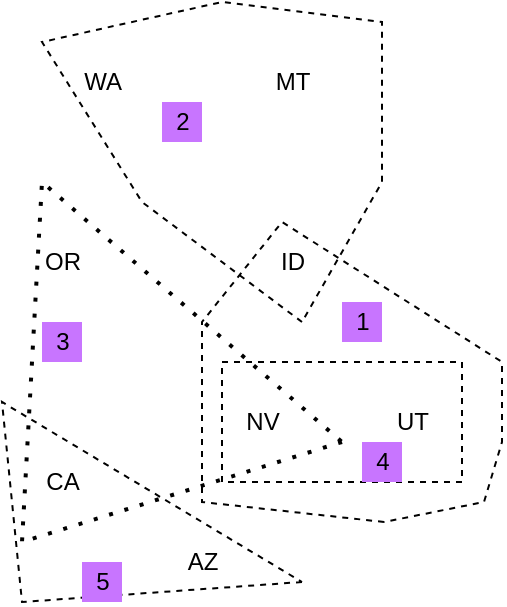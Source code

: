 <mxfile version="15.8.7" type="device"><diagram id="yLHmAhdpK5lLhmMuQ_K6" name="Page-1"><mxGraphModel dx="1106" dy="791" grid="1" gridSize="10" guides="1" tooltips="1" connect="1" arrows="1" fold="1" page="1" pageScale="1" pageWidth="827" pageHeight="1169" math="0" shadow="0"><root><mxCell id="0"/><mxCell id="1" parent="0"/><mxCell id="0A-wuFmbF-8uvqwkhzea-1" value="WA" style="text;html=1;align=center;verticalAlign=middle;resizable=0;points=[];autosize=1;strokeColor=none;fillColor=none;" parent="1" vertex="1"><mxGeometry x="165" y="110" width="30" height="20" as="geometry"/></mxCell><mxCell id="0A-wuFmbF-8uvqwkhzea-2" value="MT" style="text;html=1;align=center;verticalAlign=middle;resizable=0;points=[];autosize=1;strokeColor=none;fillColor=none;" parent="1" vertex="1"><mxGeometry x="260" y="110" width="30" height="20" as="geometry"/></mxCell><mxCell id="0A-wuFmbF-8uvqwkhzea-3" value="ID" style="text;html=1;align=center;verticalAlign=middle;resizable=0;points=[];autosize=1;strokeColor=none;fillColor=none;" parent="1" vertex="1"><mxGeometry x="260" y="200" width="30" height="20" as="geometry"/></mxCell><mxCell id="0A-wuFmbF-8uvqwkhzea-4" value="NV" style="text;html=1;align=center;verticalAlign=middle;resizable=0;points=[];autosize=1;strokeColor=none;fillColor=none;" parent="1" vertex="1"><mxGeometry x="245" y="280" width="30" height="20" as="geometry"/></mxCell><mxCell id="0A-wuFmbF-8uvqwkhzea-5" value="UT" style="text;html=1;align=center;verticalAlign=middle;resizable=0;points=[];autosize=1;strokeColor=none;fillColor=none;" parent="1" vertex="1"><mxGeometry x="320" y="280" width="30" height="20" as="geometry"/></mxCell><mxCell id="0A-wuFmbF-8uvqwkhzea-6" value="OR" style="text;html=1;align=center;verticalAlign=middle;resizable=0;points=[];autosize=1;strokeColor=none;fillColor=none;" parent="1" vertex="1"><mxGeometry x="145" y="200" width="30" height="20" as="geometry"/></mxCell><mxCell id="0A-wuFmbF-8uvqwkhzea-7" value="CA" style="text;html=1;align=center;verticalAlign=middle;resizable=0;points=[];autosize=1;strokeColor=none;fillColor=none;" parent="1" vertex="1"><mxGeometry x="145" y="310" width="30" height="20" as="geometry"/></mxCell><mxCell id="0A-wuFmbF-8uvqwkhzea-8" value="AZ" style="text;html=1;align=center;verticalAlign=middle;resizable=0;points=[];autosize=1;strokeColor=none;fillColor=none;" parent="1" vertex="1"><mxGeometry x="215" y="350" width="30" height="20" as="geometry"/></mxCell><mxCell id="0A-wuFmbF-8uvqwkhzea-12" value="" style="endArrow=none;html=1;rounded=0;dashed=1;" parent="1" edge="1"><mxGeometry width="50" height="50" relative="1" as="geometry"><mxPoint x="280" y="240" as="sourcePoint"/><mxPoint x="280" y="240" as="targetPoint"/><Array as="points"><mxPoint x="200" y="180"/><mxPoint x="150" y="100"/><mxPoint x="240" y="80"/><mxPoint x="320" y="90"/><mxPoint x="320" y="170"/></Array></mxGeometry></mxCell><mxCell id="0A-wuFmbF-8uvqwkhzea-14" value="" style="endArrow=none;html=1;rounded=0;dashed=1;" parent="1" edge="1"><mxGeometry width="50" height="50" relative="1" as="geometry"><mxPoint x="240" y="320" as="sourcePoint"/><mxPoint x="240" y="320" as="targetPoint"/><Array as="points"><mxPoint x="240" y="260"/><mxPoint x="290" y="260"/><mxPoint x="360" y="260"/><mxPoint x="360" y="320"/></Array></mxGeometry></mxCell><mxCell id="0A-wuFmbF-8uvqwkhzea-15" value="" style="endArrow=none;dashed=1;html=1;rounded=0;" parent="1" edge="1"><mxGeometry width="50" height="50" relative="1" as="geometry"><mxPoint x="321" y="340" as="sourcePoint"/><mxPoint x="321" y="340" as="targetPoint"/><Array as="points"><mxPoint x="230" y="330"/><mxPoint x="230" y="240"/><mxPoint x="270" y="190"/><mxPoint x="380" y="260"/><mxPoint x="380" y="300"/><mxPoint x="371" y="330"/></Array></mxGeometry></mxCell><mxCell id="0A-wuFmbF-8uvqwkhzea-17" value="" style="endArrow=none;dashed=1;html=1;dashPattern=1 3;strokeWidth=2;rounded=0;" parent="1" edge="1"><mxGeometry width="50" height="50" relative="1" as="geometry"><mxPoint x="300" y="300" as="sourcePoint"/><mxPoint x="300" y="300" as="targetPoint"/><Array as="points"><mxPoint x="140" y="350"/><mxPoint x="150" y="170"/></Array></mxGeometry></mxCell><mxCell id="0A-wuFmbF-8uvqwkhzea-18" value="" style="endArrow=none;dashed=1;html=1;rounded=0;" parent="1" edge="1"><mxGeometry width="50" height="50" relative="1" as="geometry"><mxPoint x="280" y="370" as="sourcePoint"/><mxPoint x="280" y="370" as="targetPoint"/><Array as="points"><mxPoint x="140" y="380"/><mxPoint x="130" y="280"/></Array></mxGeometry></mxCell><mxCell id="4Kw1VvctavFyHs_WERS6-1" value="1" style="text;html=1;align=center;verticalAlign=middle;resizable=0;points=[];autosize=1;strokeColor=none;fillColor=#C875FF;" vertex="1" parent="1"><mxGeometry x="300" y="230" width="20" height="20" as="geometry"/></mxCell><mxCell id="4Kw1VvctavFyHs_WERS6-2" value="2" style="text;html=1;align=center;verticalAlign=middle;resizable=0;points=[];autosize=1;strokeColor=none;fillColor=#C875FF;" vertex="1" parent="1"><mxGeometry x="210" y="130" width="20" height="20" as="geometry"/></mxCell><mxCell id="4Kw1VvctavFyHs_WERS6-3" value="3" style="text;html=1;align=center;verticalAlign=middle;resizable=0;points=[];autosize=1;strokeColor=none;fillColor=#C875FF;" vertex="1" parent="1"><mxGeometry x="150" y="240" width="20" height="20" as="geometry"/></mxCell><mxCell id="4Kw1VvctavFyHs_WERS6-4" value="4" style="text;html=1;align=center;verticalAlign=middle;resizable=0;points=[];autosize=1;strokeColor=none;fillColor=#C875FF;" vertex="1" parent="1"><mxGeometry x="310" y="300" width="20" height="20" as="geometry"/></mxCell><mxCell id="4Kw1VvctavFyHs_WERS6-5" value="5" style="text;html=1;align=center;verticalAlign=middle;resizable=0;points=[];autosize=1;strokeColor=none;fillColor=#C875FF;" vertex="1" parent="1"><mxGeometry x="170" y="360" width="20" height="20" as="geometry"/></mxCell></root></mxGraphModel></diagram></mxfile>